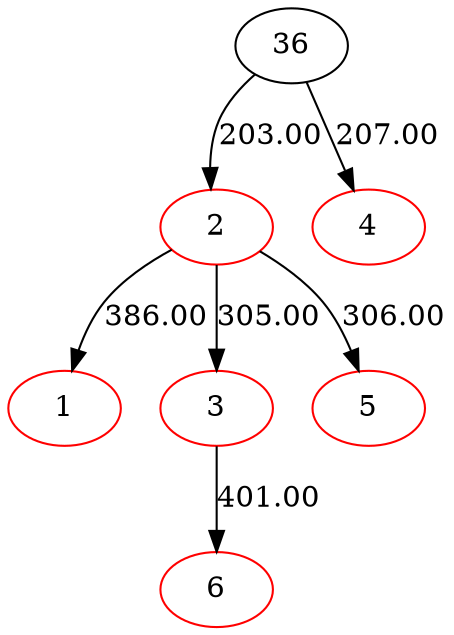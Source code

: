 digraph {
1[color=red]
2[color=red]
3[color=red]
36[color=black]
4[color=red]
5[color=red]
6[color=red]
2->1[label=386.00]
2->3[label=305.00]
36->2[label=203.00]
2->5[label=306.00]
36->4[label=207.00]
3->6[label=401.00]
}
